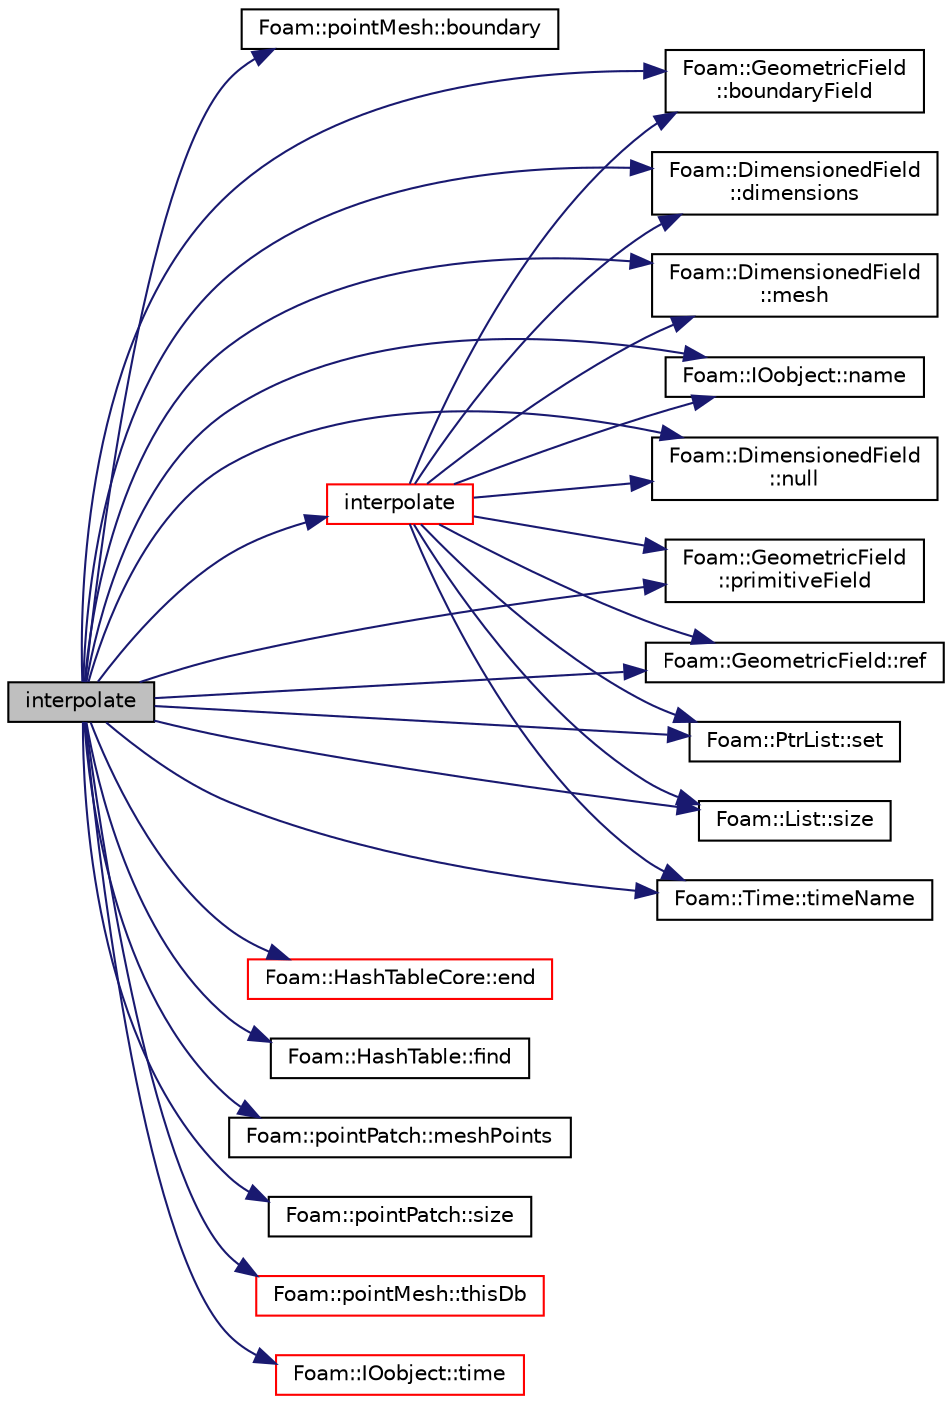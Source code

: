 digraph "interpolate"
{
  bgcolor="transparent";
  edge [fontname="Helvetica",fontsize="10",labelfontname="Helvetica",labelfontsize="10"];
  node [fontname="Helvetica",fontsize="10",shape=record];
  rankdir="LR";
  Node1 [label="interpolate",height=0.2,width=0.4,color="black", fillcolor="grey75", style="filled", fontcolor="black"];
  Node1 -> Node2 [color="midnightblue",fontsize="10",style="solid",fontname="Helvetica"];
  Node2 [label="Foam::pointMesh::boundary",height=0.2,width=0.4,color="black",URL="$a01932.html#a6fe13015443dfb639eb0a221933f9b28",tooltip="Return reference to boundary mesh. "];
  Node1 -> Node3 [color="midnightblue",fontsize="10",style="solid",fontname="Helvetica"];
  Node3 [label="Foam::GeometricField\l::boundaryField",height=0.2,width=0.4,color="black",URL="$a00937.html#a6987ef31fb532d0fc43c84eca14fe558",tooltip="Return const-reference to the boundary field. "];
  Node1 -> Node4 [color="midnightblue",fontsize="10",style="solid",fontname="Helvetica"];
  Node4 [label="Foam::DimensionedField\l::dimensions",height=0.2,width=0.4,color="black",URL="$a00541.html#a6098093e7de06370342a85cfae8b31f5",tooltip="Return dimensions. "];
  Node1 -> Node5 [color="midnightblue",fontsize="10",style="solid",fontname="Helvetica"];
  Node5 [label="Foam::HashTableCore::end",height=0.2,width=0.4,color="red",URL="$a01002.html#a540580a296c0ff351686ceb4f27b6fe6",tooltip="iteratorEnd set to beyond the end of any HashTable "];
  Node1 -> Node6 [color="midnightblue",fontsize="10",style="solid",fontname="Helvetica"];
  Node6 [label="Foam::HashTable::find",height=0.2,width=0.4,color="black",URL="$a01001.html#a76b2c74ebd9f33fa9f76261b027ffc11",tooltip="Find and return an iterator set at the hashedEntry. "];
  Node1 -> Node7 [color="midnightblue",fontsize="10",style="solid",fontname="Helvetica"];
  Node7 [label="interpolate",height=0.2,width=0.4,color="red",URL="$a00898.html#ab2b56c3ad77bae1b74dcfcb148e29073",tooltip="Map volume field. "];
  Node7 -> Node3 [color="midnightblue",fontsize="10",style="solid",fontname="Helvetica"];
  Node7 -> Node4 [color="midnightblue",fontsize="10",style="solid",fontname="Helvetica"];
  Node7 -> Node8 [color="midnightblue",fontsize="10",style="solid",fontname="Helvetica"];
  Node8 [label="Foam::DimensionedField\l::mesh",height=0.2,width=0.4,color="black",URL="$a00541.html#abdefa6904b53f35c49185ee1cb3d1800",tooltip="Return mesh. "];
  Node7 -> Node9 [color="midnightblue",fontsize="10",style="solid",fontname="Helvetica"];
  Node9 [label="Foam::IOobject::name",height=0.2,width=0.4,color="black",URL="$a01203.html#a75b72488d2e82151b025744974919d5d",tooltip="Return name. "];
  Node7 -> Node10 [color="midnightblue",fontsize="10",style="solid",fontname="Helvetica"];
  Node10 [label="Foam::DimensionedField\l::null",height=0.2,width=0.4,color="black",URL="$a00541.html#a52b4d630a72421e0ca175e772fe1ef5a",tooltip="Return a null DimensionedField. "];
  Node7 -> Node11 [color="midnightblue",fontsize="10",style="solid",fontname="Helvetica"];
  Node11 [label="Foam::GeometricField\l::primitiveField",height=0.2,width=0.4,color="black",URL="$a00937.html#ab5d7029d12b148265a0573939f56756a",tooltip="Return a const-reference to the internal field. "];
  Node7 -> Node12 [color="midnightblue",fontsize="10",style="solid",fontname="Helvetica"];
  Node12 [label="Foam::GeometricField::ref",height=0.2,width=0.4,color="black",URL="$a00937.html#a08b047935717956ddaa7d514f9b65d4e",tooltip="Return a reference to the dimensioned internal field. "];
  Node7 -> Node13 [color="midnightblue",fontsize="10",style="solid",fontname="Helvetica"];
  Node13 [label="Foam::PtrList::set",height=0.2,width=0.4,color="black",URL="$a02084.html#affa9210cfaa91a145f3a9618d4ef3baf",tooltip="Is element set. "];
  Node7 -> Node14 [color="midnightblue",fontsize="10",style="solid",fontname="Helvetica"];
  Node14 [label="Foam::List::size",height=0.2,width=0.4,color="black",URL="$a01397.html#a8a5f6fa29bd4b500caf186f60245b384",tooltip="Override size to be inconsistent with allocated storage. "];
  Node7 -> Node15 [color="midnightblue",fontsize="10",style="solid",fontname="Helvetica"];
  Node15 [label="Foam::Time::timeName",height=0.2,width=0.4,color="black",URL="$a02699.html#a5ae6a110de1b22323e19a46943c7f0c1",tooltip="Return time name of given scalar time. "];
  Node1 -> Node8 [color="midnightblue",fontsize="10",style="solid",fontname="Helvetica"];
  Node1 -> Node16 [color="midnightblue",fontsize="10",style="solid",fontname="Helvetica"];
  Node16 [label="Foam::pointPatch::meshPoints",height=0.2,width=0.4,color="black",URL="$a01936.html#a1c427304d3749bfb20689b50d876b0de",tooltip="Return mesh points. "];
  Node1 -> Node9 [color="midnightblue",fontsize="10",style="solid",fontname="Helvetica"];
  Node1 -> Node10 [color="midnightblue",fontsize="10",style="solid",fontname="Helvetica"];
  Node1 -> Node11 [color="midnightblue",fontsize="10",style="solid",fontname="Helvetica"];
  Node1 -> Node12 [color="midnightblue",fontsize="10",style="solid",fontname="Helvetica"];
  Node1 -> Node13 [color="midnightblue",fontsize="10",style="solid",fontname="Helvetica"];
  Node1 -> Node14 [color="midnightblue",fontsize="10",style="solid",fontname="Helvetica"];
  Node1 -> Node17 [color="midnightblue",fontsize="10",style="solid",fontname="Helvetica"];
  Node17 [label="Foam::pointPatch::size",height=0.2,width=0.4,color="black",URL="$a01936.html#a95cbbdb8915183a54d7f6f43d03d2ad4",tooltip="Return size. "];
  Node1 -> Node18 [color="midnightblue",fontsize="10",style="solid",fontname="Helvetica"];
  Node18 [label="Foam::pointMesh::thisDb",height=0.2,width=0.4,color="red",URL="$a01932.html#ad9bd621d3125ce9903b9be686e5d0863",tooltip="Return database. For now is its polyMesh. "];
  Node1 -> Node19 [color="midnightblue",fontsize="10",style="solid",fontname="Helvetica"];
  Node19 [label="Foam::IOobject::time",height=0.2,width=0.4,color="red",URL="$a01203.html#ab5a56b597db315d880e81c09a4341244",tooltip="Return time. "];
  Node1 -> Node15 [color="midnightblue",fontsize="10",style="solid",fontname="Helvetica"];
}
